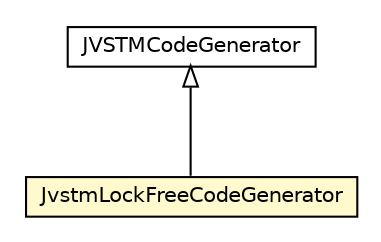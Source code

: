 #!/usr/local/bin/dot
#
# Class diagram 
# Generated by UMLGraph version 5.1 (http://www.umlgraph.org/)
#

digraph G {
	edge [fontname="Helvetica",fontsize=10,labelfontname="Helvetica",labelfontsize=10];
	node [fontname="Helvetica",fontsize=10,shape=plaintext];
	nodesep=0.25;
	ranksep=0.5;
	// pt.ist.fenixframework.backend.jvstm.JVSTMCodeGenerator
	c115740 [label=<<table title="pt.ist.fenixframework.backend.jvstm.JVSTMCodeGenerator" border="0" cellborder="1" cellspacing="0" cellpadding="2" port="p" href="../JVSTMCodeGenerator.html">
		<tr><td><table border="0" cellspacing="0" cellpadding="1">
<tr><td align="center" balign="center"> JVSTMCodeGenerator </td></tr>
		</table></td></tr>
		</table>>, fontname="Helvetica", fontcolor="black", fontsize=10.0];
	// pt.ist.fenixframework.backend.jvstm.lf.JvstmLockFreeCodeGenerator
	c115800 [label=<<table title="pt.ist.fenixframework.backend.jvstm.lf.JvstmLockFreeCodeGenerator" border="0" cellborder="1" cellspacing="0" cellpadding="2" port="p" bgcolor="lemonChiffon" href="./JvstmLockFreeCodeGenerator.html">
		<tr><td><table border="0" cellspacing="0" cellpadding="1">
<tr><td align="center" balign="center"> JvstmLockFreeCodeGenerator </td></tr>
		</table></td></tr>
		</table>>, fontname="Helvetica", fontcolor="black", fontsize=10.0];
	//pt.ist.fenixframework.backend.jvstm.lf.JvstmLockFreeCodeGenerator extends pt.ist.fenixframework.backend.jvstm.JVSTMCodeGenerator
	c115740:p -> c115800:p [dir=back,arrowtail=empty];
}

